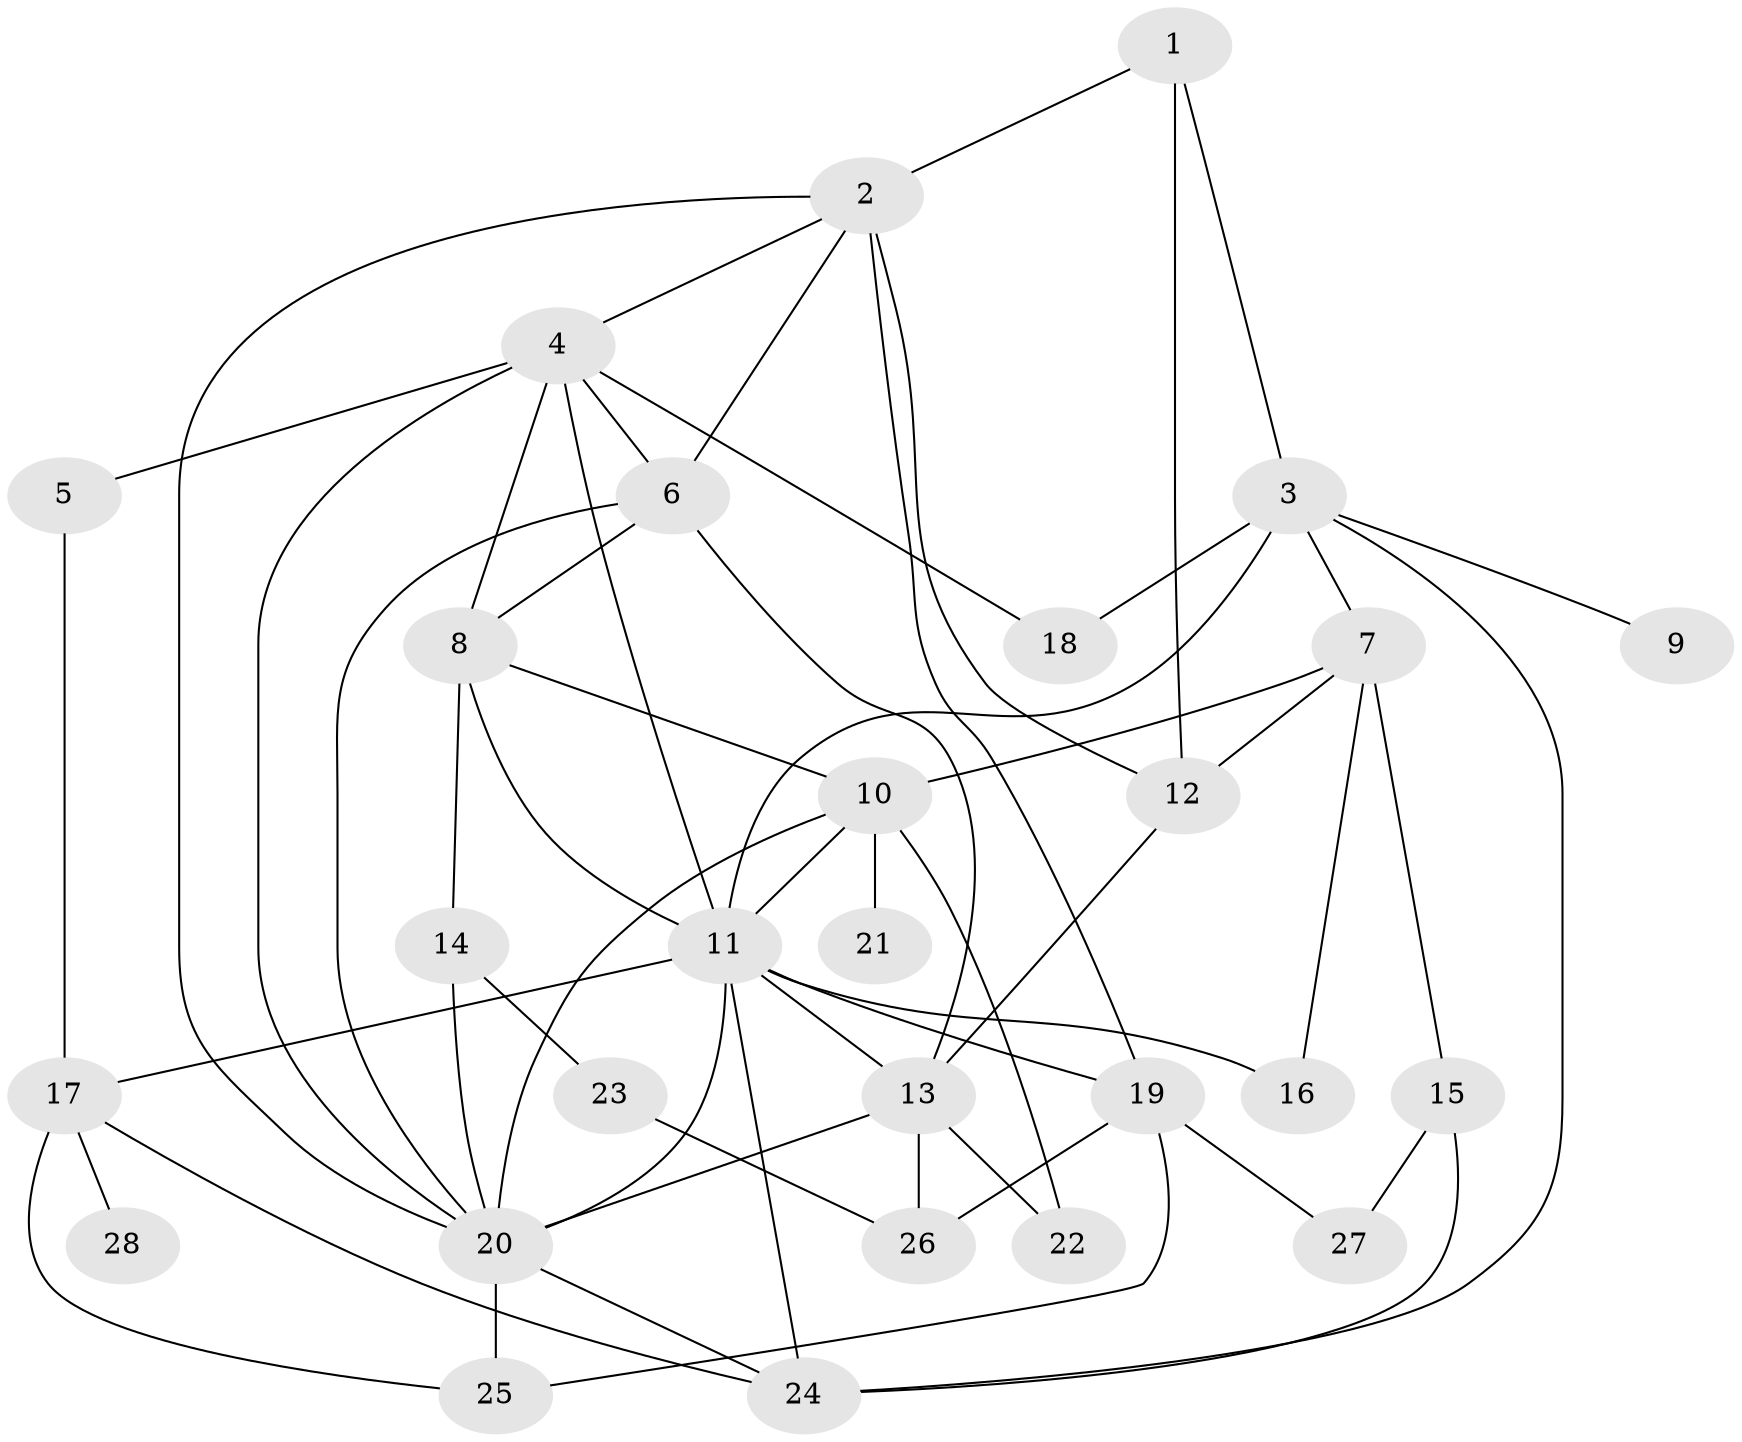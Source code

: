 // original degree distribution, {4: 0.15555555555555556, 7: 0.03333333333333333, 6: 0.05555555555555555, 3: 0.17777777777777778, 2: 0.2777777777777778, 5: 0.08888888888888889, 1: 0.2111111111111111}
// Generated by graph-tools (version 1.1) at 2025/48/03/04/25 22:48:39]
// undirected, 28 vertices, 57 edges
graph export_dot {
  node [color=gray90,style=filled];
  1;
  2;
  3;
  4;
  5;
  6;
  7;
  8;
  9;
  10;
  11;
  12;
  13;
  14;
  15;
  16;
  17;
  18;
  19;
  20;
  21;
  22;
  23;
  24;
  25;
  26;
  27;
  28;
  1 -- 2 [weight=1.0];
  1 -- 3 [weight=1.0];
  1 -- 12 [weight=1.0];
  2 -- 4 [weight=1.0];
  2 -- 6 [weight=1.0];
  2 -- 12 [weight=2.0];
  2 -- 19 [weight=1.0];
  2 -- 20 [weight=1.0];
  3 -- 7 [weight=1.0];
  3 -- 9 [weight=1.0];
  3 -- 11 [weight=4.0];
  3 -- 18 [weight=1.0];
  3 -- 24 [weight=1.0];
  4 -- 5 [weight=3.0];
  4 -- 6 [weight=1.0];
  4 -- 8 [weight=1.0];
  4 -- 11 [weight=3.0];
  4 -- 18 [weight=1.0];
  4 -- 20 [weight=1.0];
  5 -- 17 [weight=2.0];
  6 -- 8 [weight=1.0];
  6 -- 13 [weight=1.0];
  6 -- 20 [weight=1.0];
  7 -- 10 [weight=1.0];
  7 -- 12 [weight=1.0];
  7 -- 15 [weight=2.0];
  7 -- 16 [weight=1.0];
  8 -- 10 [weight=1.0];
  8 -- 11 [weight=1.0];
  8 -- 14 [weight=1.0];
  10 -- 11 [weight=2.0];
  10 -- 20 [weight=1.0];
  10 -- 21 [weight=2.0];
  10 -- 22 [weight=1.0];
  11 -- 13 [weight=1.0];
  11 -- 16 [weight=1.0];
  11 -- 17 [weight=2.0];
  11 -- 19 [weight=2.0];
  11 -- 20 [weight=2.0];
  11 -- 24 [weight=1.0];
  12 -- 13 [weight=1.0];
  13 -- 20 [weight=1.0];
  13 -- 22 [weight=1.0];
  13 -- 26 [weight=1.0];
  14 -- 20 [weight=1.0];
  14 -- 23 [weight=1.0];
  15 -- 24 [weight=1.0];
  15 -- 27 [weight=3.0];
  17 -- 24 [weight=1.0];
  17 -- 25 [weight=1.0];
  17 -- 28 [weight=2.0];
  19 -- 25 [weight=1.0];
  19 -- 26 [weight=1.0];
  19 -- 27 [weight=1.0];
  20 -- 24 [weight=1.0];
  20 -- 25 [weight=1.0];
  23 -- 26 [weight=1.0];
}
